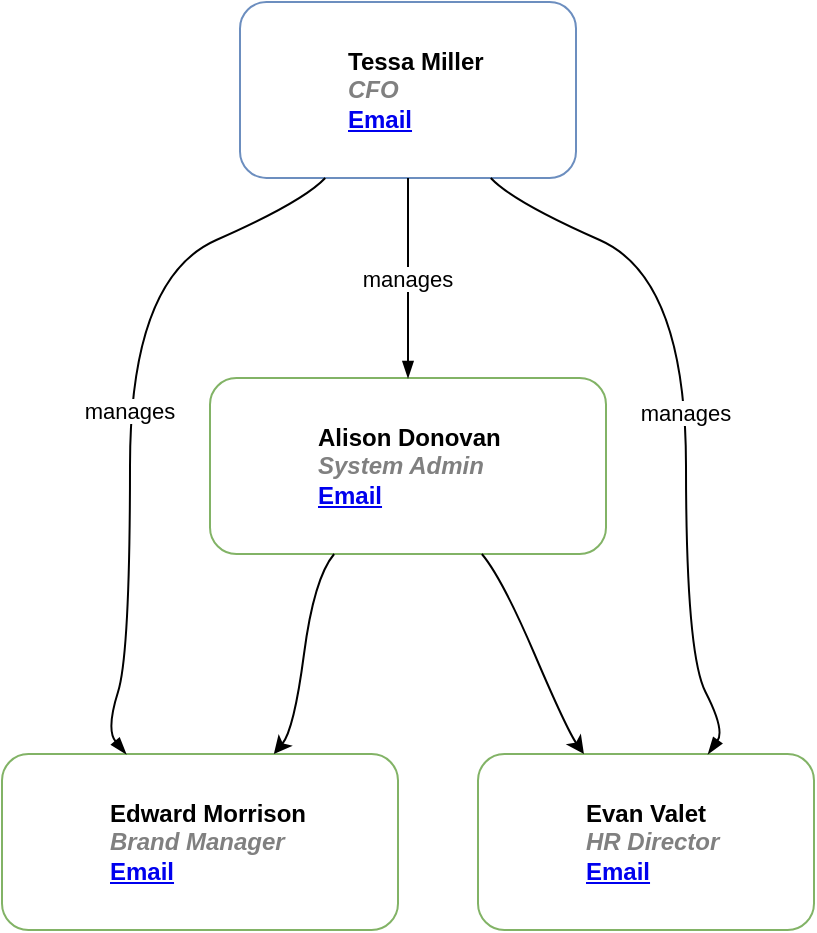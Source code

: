 <mxfile version="20.8.8" type="device"><diagram id="u4mABEtPkhwEOHTWpAl1" name="Page-1"><mxGraphModel dx="853" dy="740" grid="1" gridSize="10" guides="1" tooltips="1" connect="1" arrows="1" fold="1" page="1" pageScale="1" pageWidth="827" pageHeight="1169" math="0" shadow="0"><root><mxCell id="0"/><mxCell id="1" parent="0"/><UserObject label="%name%&lt;br&gt;&lt;i style=&quot;color:gray;&quot;&gt;%position%&lt;/i&gt;&lt;br&gt;&lt;a href=&quot;mailto:%email%&quot;&gt;Email&lt;/a&gt;" name="Tessa Miller" position="CFO" location="Office 1" email="me@example.com" placeholders="1" link="https://www.draw.io" id="aghw9eOlfKfEVj4cMZQd-1"><mxCell style="label;image=https://cdn3.iconfinder.com/data/icons/user-avatars-1/512/users-3-128.png;whiteSpace=wrap;html=1;rounded=1;fillColor=default;strokeColor=#6c8ebf;" vertex="1" parent="1"><mxGeometry x="139" y="20" width="168" height="88" as="geometry"/></mxCell></UserObject><UserObject label="%name%&lt;br&gt;&lt;i style=&quot;color:gray;&quot;&gt;%position%&lt;/i&gt;&lt;br&gt;&lt;a href=&quot;mailto:%email%&quot;&gt;Email&lt;/a&gt;" name="Edward Morrison" position="Brand Manager" location="Office 2" email="me@example.com" placeholders="1" link="https://www.draw.io" id="aghw9eOlfKfEVj4cMZQd-2"><mxCell style="label;image=https://cdn3.iconfinder.com/data/icons/user-avatars-1/512/users-10-3-128.png;whiteSpace=wrap;html=1;rounded=1;fillColor=default;strokeColor=#82b366;" vertex="1" parent="1"><mxGeometry x="20" y="396" width="198" height="88" as="geometry"/></mxCell></UserObject><UserObject label="%name%&lt;br&gt;&lt;i style=&quot;color:gray;&quot;&gt;%position%&lt;/i&gt;&lt;br&gt;&lt;a href=&quot;mailto:%email%&quot;&gt;Email&lt;/a&gt;" name="Alison Donovan" position="System Admin" location="Office 3" email="me@example.com" placeholders="1" link="https://www.draw.io" id="aghw9eOlfKfEVj4cMZQd-3"><mxCell style="label;image=https://cdn3.iconfinder.com/data/icons/user-avatars-1/512/users-2-128.png;whiteSpace=wrap;html=1;rounded=1;fillColor=default;strokeColor=#82b366;" vertex="1" parent="1"><mxGeometry x="124" y="208" width="198" height="88" as="geometry"/></mxCell></UserObject><UserObject label="%name%&lt;br&gt;&lt;i style=&quot;color:gray;&quot;&gt;%position%&lt;/i&gt;&lt;br&gt;&lt;a href=&quot;mailto:%email%&quot;&gt;Email&lt;/a&gt;" name="Evan Valet" position="HR Director" location="Office 4" email="me@example.com" placeholders="1" link="https://www.draw.io" id="aghw9eOlfKfEVj4cMZQd-4"><mxCell style="label;image=https://cdn3.iconfinder.com/data/icons/user-avatars-1/512/users-9-2-128.png;whiteSpace=wrap;html=1;rounded=1;fillColor=default;strokeColor=#82b366;" vertex="1" parent="1"><mxGeometry x="258" y="396" width="168" height="88" as="geometry"/></mxCell></UserObject><mxCell id="aghw9eOlfKfEVj4cMZQd-5" value="manages" style="curved=1;endArrow=blockThin;endFill=1;fontSize=11;" edge="1" parent="1" source="aghw9eOlfKfEVj4cMZQd-1" target="aghw9eOlfKfEVj4cMZQd-2"><mxGeometry relative="1" as="geometry"><Array as="points"><mxPoint x="170.333" y="120"/><mxPoint x="84" y="158"/><mxPoint x="84" y="346"/><mxPoint x="72" y="384"/></Array></mxGeometry></mxCell><mxCell id="aghw9eOlfKfEVj4cMZQd-6" value="manages" style="curved=1;endArrow=blockThin;endFill=1;fontSize=11;" edge="1" parent="1" source="aghw9eOlfKfEVj4cMZQd-1" target="aghw9eOlfKfEVj4cMZQd-3"><mxGeometry relative="1" as="geometry"><Array as="points"><mxPoint x="223" y="122"/><mxPoint x="223" y="196"/></Array></mxGeometry></mxCell><mxCell id="aghw9eOlfKfEVj4cMZQd-7" value="manages" style="curved=1;endArrow=blockThin;endFill=1;fontSize=11;" edge="1" parent="1" source="aghw9eOlfKfEVj4cMZQd-1" target="aghw9eOlfKfEVj4cMZQd-4"><mxGeometry relative="1" as="geometry"><Array as="points"><mxPoint x="275.667" y="120"/><mxPoint x="362" y="158"/><mxPoint x="362" y="346"/><mxPoint x="381.5" y="384"/></Array></mxGeometry></mxCell><mxCell id="aghw9eOlfKfEVj4cMZQd-8" value="" style="curved=1;fontSize=11;" edge="1" parent="1" source="aghw9eOlfKfEVj4cMZQd-3" target="aghw9eOlfKfEVj4cMZQd-2"><mxGeometry relative="1" as="geometry"><Array as="points"><mxPoint x="176" y="308"/><mxPoint x="166" y="384"/></Array></mxGeometry></mxCell><mxCell id="aghw9eOlfKfEVj4cMZQd-9" value="" style="curved=1;fontSize=11;" edge="1" parent="1" source="aghw9eOlfKfEVj4cMZQd-3" target="aghw9eOlfKfEVj4cMZQd-4"><mxGeometry relative="1" as="geometry"><Array as="points"><mxPoint x="270" y="308"/><mxPoint x="302.5" y="384"/></Array></mxGeometry></mxCell></root></mxGraphModel></diagram></mxfile>